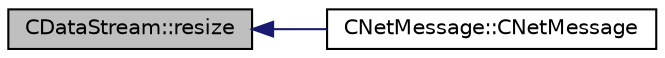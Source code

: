 digraph "CDataStream::resize"
{
  edge [fontname="Helvetica",fontsize="10",labelfontname="Helvetica",labelfontsize="10"];
  node [fontname="Helvetica",fontsize="10",shape=record];
  rankdir="LR";
  Node401 [label="CDataStream::resize",height=0.2,width=0.4,color="black", fillcolor="grey75", style="filled", fontcolor="black"];
  Node401 -> Node402 [dir="back",color="midnightblue",fontsize="10",style="solid",fontname="Helvetica"];
  Node402 [label="CNetMessage::CNetMessage",height=0.2,width=0.4,color="black", fillcolor="white", style="filled",URL="$d7/d97/class_c_net_message.html#aa70db259a11e329ece8e9db4b895982c"];
}
